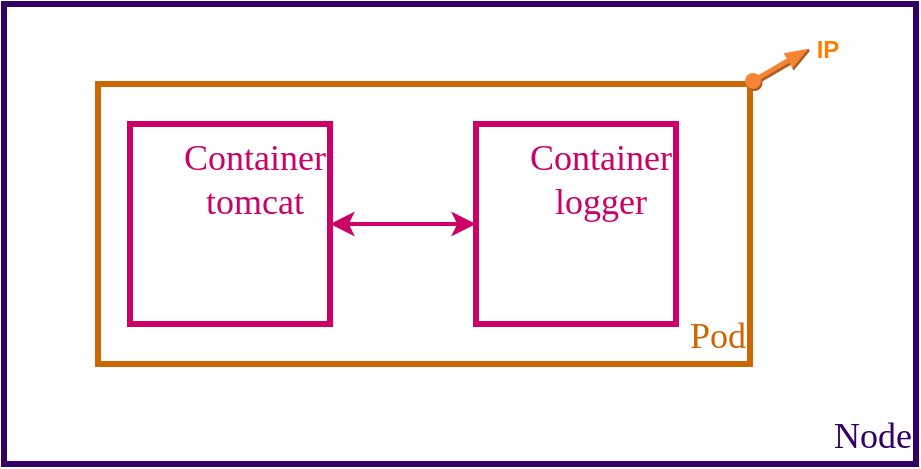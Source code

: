 <mxfile version="14.5.1" type="device"><diagram id="jeG0lXY_AnZxNi_7dtY-" name="Page-1"><mxGraphModel dx="813" dy="708" grid="1" gridSize="10" guides="1" tooltips="1" connect="1" arrows="1" fold="1" page="1" pageScale="1" pageWidth="827" pageHeight="1169" math="0" shadow="0"><root><mxCell id="0"/><mxCell id="1" parent="0"/><mxCell id="JtzyWDhedOZhzQaADJRF-5" value="&lt;font face=&quot;Verdana&quot; style=&quot;font-size: 18px&quot;&gt;Node&lt;/font&gt;" style="text;html=1;fillColor=none;align=right;verticalAlign=bottom;whiteSpace=wrap;rounded=0;fontColor=#330066;strokeColor=#330066;strokeWidth=3;" vertex="1" parent="1"><mxGeometry x="204" y="250" width="456" height="230" as="geometry"/></mxCell><mxCell id="JtzyWDhedOZhzQaADJRF-7" value="&lt;font face=&quot;Verdana&quot;&gt;&lt;span style=&quot;font-size: 18px&quot;&gt;Pod&lt;/span&gt;&lt;/font&gt;" style="text;html=1;fillColor=none;align=right;verticalAlign=bottom;whiteSpace=wrap;rounded=0;strokeWidth=3;strokeColor=#CC6600;fontColor=#CC6600;" vertex="1" parent="1"><mxGeometry x="251" y="290" width="326" height="140" as="geometry"/></mxCell><mxCell id="JtzyWDhedOZhzQaADJRF-8" value="&lt;div style=&quot;text-align: center&quot;&gt;&lt;span style=&quot;font-size: 18px ; font-family: &amp;#34;verdana&amp;#34;&quot;&gt;Container&lt;/span&gt;&lt;/div&gt;&lt;font face=&quot;Verdana&quot;&gt;&lt;div style=&quot;text-align: center&quot;&gt;&lt;span style=&quot;font-size: 18px&quot;&gt;tomcat&lt;/span&gt;&lt;/div&gt;&lt;/font&gt;" style="text;html=1;fillColor=none;align=right;verticalAlign=top;whiteSpace=wrap;rounded=0;strokeWidth=3;fontColor=#CC0066;strokeColor=#CC0066;" vertex="1" parent="1"><mxGeometry x="267" y="310" width="100" height="100" as="geometry"/></mxCell><mxCell id="JtzyWDhedOZhzQaADJRF-10" value="&lt;div style=&quot;text-align: center&quot;&gt;&lt;span style=&quot;font-size: 18px ; font-family: &amp;#34;verdana&amp;#34;&quot;&gt;Container&lt;/span&gt;&lt;/div&gt;&lt;font face=&quot;Verdana&quot;&gt;&lt;div style=&quot;text-align: center&quot;&gt;&lt;span style=&quot;font-size: 18px&quot;&gt;logger&lt;/span&gt;&lt;/div&gt;&lt;/font&gt;" style="text;html=1;fillColor=none;align=right;verticalAlign=top;whiteSpace=wrap;rounded=0;strokeWidth=3;fontColor=#CC0066;strokeColor=#CC0066;" vertex="1" parent="1"><mxGeometry x="440" y="310" width="100" height="100" as="geometry"/></mxCell><mxCell id="JtzyWDhedOZhzQaADJRF-12" value="" style="outlineConnect=0;dashed=0;verticalLabelPosition=bottom;verticalAlign=top;align=center;html=1;shape=mxgraph.aws3.elastic_ip;fillColor=#F58534;gradientColor=none;strokeColor=#CC0066;strokeWidth=3;fontColor=#CC0066;rotation=-30;" vertex="1" parent="1"><mxGeometry x="573" y="277" width="36" height="10" as="geometry"/></mxCell><mxCell id="JtzyWDhedOZhzQaADJRF-15" value="&lt;b&gt;&lt;font color=&quot;#ff8000&quot;&gt;IP&lt;/font&gt;&lt;/b&gt;" style="text;html=1;strokeColor=none;fillColor=none;align=center;verticalAlign=middle;whiteSpace=wrap;rounded=0;fontColor=#CC0066;" vertex="1" parent="1"><mxGeometry x="596" y="263" width="40" height="20" as="geometry"/></mxCell><mxCell id="JtzyWDhedOZhzQaADJRF-18" value="" style="endArrow=classic;startArrow=classic;html=1;fontColor=#CC0066;strokeColor=#CC0066;exitX=1;exitY=0.5;exitDx=0;exitDy=0;entryX=0;entryY=0.5;entryDx=0;entryDy=0;strokeWidth=2;" edge="1" parent="1" source="JtzyWDhedOZhzQaADJRF-8" target="JtzyWDhedOZhzQaADJRF-10"><mxGeometry width="50" height="50" relative="1" as="geometry"><mxPoint x="389" y="170" as="sourcePoint"/><mxPoint x="510" y="170" as="targetPoint"/></mxGeometry></mxCell></root></mxGraphModel></diagram></mxfile>